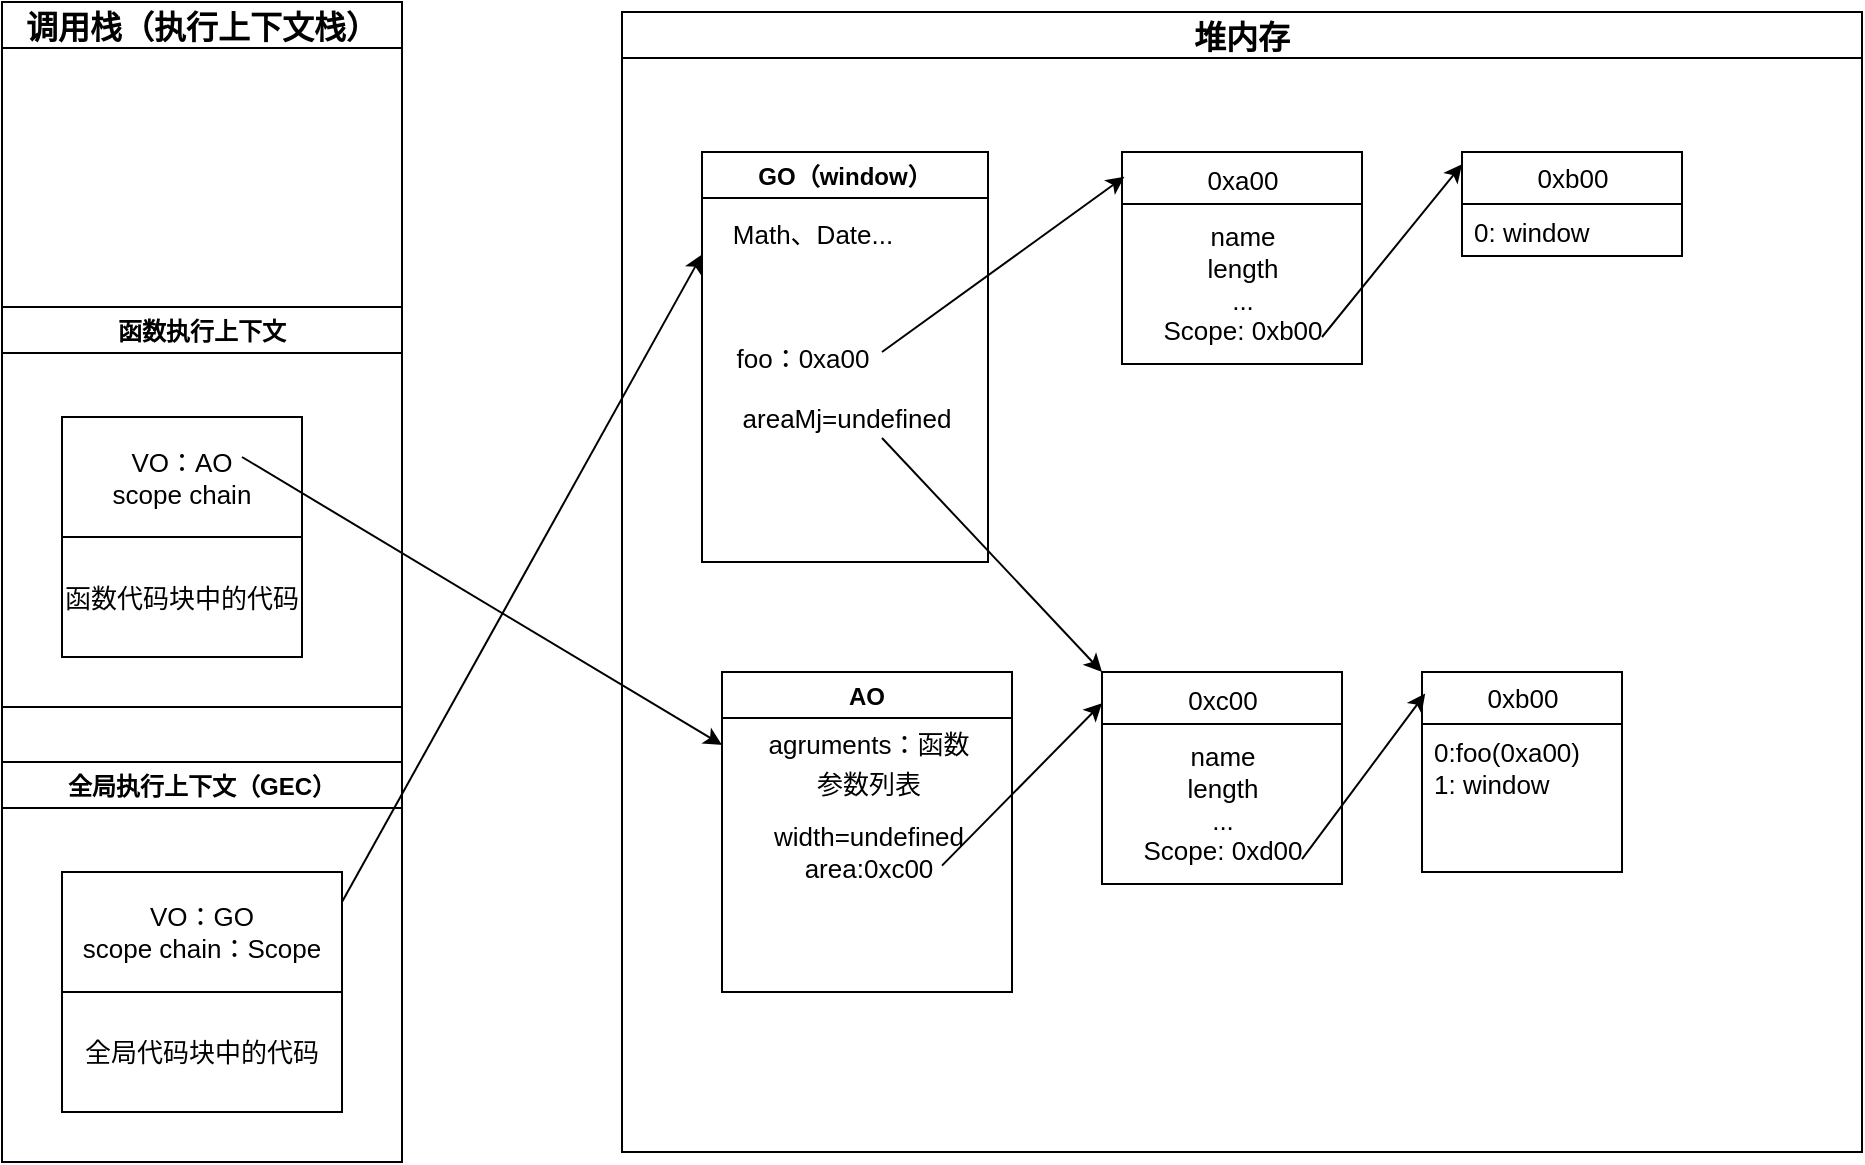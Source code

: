 <mxfile>
    <diagram id="mMz_JXIodJzeSs3Pm5KM" name="第 1 页">
        <mxGraphModel dx="1519" dy="552" grid="1" gridSize="10" guides="1" tooltips="1" connect="1" arrows="1" fold="1" page="1" pageScale="1" pageWidth="827" pageHeight="1169" math="0" shadow="0">
            <root>
                <mxCell id="0"/>
                <mxCell id="1" parent="0"/>
                <mxCell id="30" value="调用栈（执行上下文栈）" style="swimlane;fontSize=16;" parent="1" vertex="1">
                    <mxGeometry x="-780" y="95" width="200" height="580" as="geometry"/>
                </mxCell>
                <mxCell id="35" value="全局执行上下文（GEC）" style="swimlane;" parent="30" vertex="1">
                    <mxGeometry y="380" width="200" height="200" as="geometry"/>
                </mxCell>
                <mxCell id="36" value="全局代码块中的代码" style="whiteSpace=wrap;html=1;fontSize=13;" parent="35" vertex="1">
                    <mxGeometry x="30" y="115" width="140" height="60" as="geometry"/>
                </mxCell>
                <mxCell id="37" value="VO：GO&lt;br&gt;scope chain：Scope" style="whiteSpace=wrap;html=1;fontSize=13;" parent="35" vertex="1">
                    <mxGeometry x="30" y="55" width="140" height="60" as="geometry"/>
                </mxCell>
                <mxCell id="72" value="函数执行上下文" style="swimlane;" parent="30" vertex="1">
                    <mxGeometry y="152.5" width="200" height="200" as="geometry"/>
                </mxCell>
                <mxCell id="73" value="函数代码块中的代码" style="whiteSpace=wrap;html=1;fontSize=13;" parent="72" vertex="1">
                    <mxGeometry x="30" y="115" width="120" height="60" as="geometry"/>
                </mxCell>
                <mxCell id="74" value="VO：AO&lt;br&gt;scope chain" style="whiteSpace=wrap;html=1;fontSize=13;" parent="72" vertex="1">
                    <mxGeometry x="30" y="55" width="120" height="60" as="geometry"/>
                </mxCell>
                <mxCell id="89" value="" style="endArrow=classic;html=1;" parent="72" target="64" edge="1">
                    <mxGeometry width="50" height="50" relative="1" as="geometry">
                        <mxPoint x="120" y="75" as="sourcePoint"/>
                        <mxPoint x="250" y="12.5" as="targetPoint"/>
                    </mxGeometry>
                </mxCell>
                <mxCell id="31" value="堆内存" style="swimlane;fontSize=16;" parent="1" vertex="1">
                    <mxGeometry x="-470" y="100" width="620" height="570" as="geometry"/>
                </mxCell>
                <mxCell id="33" value="GO（window）" style="swimlane;" parent="31" vertex="1">
                    <mxGeometry x="40" y="70" width="143" height="205" as="geometry">
                        <mxRectangle x="47" y="45" width="130" height="30" as="alternateBounds"/>
                    </mxGeometry>
                </mxCell>
                <mxCell id="34" value="&lt;font style=&quot;font-size: 13px;&quot;&gt;Math、Date...&lt;/font&gt;" style="text;html=1;align=center;verticalAlign=middle;resizable=0;points=[];autosize=1;strokeColor=none;fillColor=none;fontSize=16;" parent="33" vertex="1">
                    <mxGeometry x="5" y="25" width="100" height="30" as="geometry"/>
                </mxCell>
                <mxCell id="44" value="&lt;font style=&quot;font-size: 13px;&quot;&gt;foo：0xa00&lt;/font&gt;" style="text;html=1;align=center;verticalAlign=middle;resizable=0;points=[];autosize=1;strokeColor=none;fillColor=none;fontSize=13;" parent="33" vertex="1">
                    <mxGeometry x="5" y="87.5" width="90" height="30" as="geometry"/>
                </mxCell>
                <mxCell id="105" value="areaMj=undefined" style="text;html=1;align=center;verticalAlign=middle;resizable=0;points=[];autosize=1;strokeColor=none;fillColor=none;fontSize=13;" vertex="1" parent="33">
                    <mxGeometry x="6.5" y="117.5" width="130" height="30" as="geometry"/>
                </mxCell>
                <mxCell id="59" value="" style="endArrow=classic;html=1;entryX=0.01;entryY=0.117;entryDx=0;entryDy=0;entryPerimeter=0;" parent="31" target="91" edge="1">
                    <mxGeometry width="50" height="50" relative="1" as="geometry">
                        <mxPoint x="130" y="170" as="sourcePoint"/>
                        <mxPoint x="250" y="107.5" as="targetPoint"/>
                    </mxGeometry>
                </mxCell>
                <mxCell id="64" value="AO" style="swimlane;" parent="31" vertex="1">
                    <mxGeometry x="50" y="330" width="145" height="160" as="geometry">
                        <mxRectangle x="47" y="45" width="130" height="30" as="alternateBounds"/>
                    </mxGeometry>
                </mxCell>
                <mxCell id="65" value="&lt;span style=&quot;font-size: 13px;&quot;&gt;agruments：函数&lt;br&gt;参数列表&lt;/span&gt;" style="text;html=1;align=center;verticalAlign=middle;resizable=0;points=[];autosize=1;strokeColor=none;fillColor=none;fontSize=16;" parent="64" vertex="1">
                    <mxGeometry x="12.5" y="20" width="120" height="50" as="geometry"/>
                </mxCell>
                <mxCell id="66" value="width=undefined&lt;br&gt;area:0xc00" style="text;html=1;align=center;verticalAlign=middle;resizable=0;points=[];autosize=1;strokeColor=none;fillColor=none;fontSize=13;" parent="64" vertex="1">
                    <mxGeometry x="12.5" y="70" width="120" height="40" as="geometry"/>
                </mxCell>
                <mxCell id="91" value="&lt;font style=&quot;font-size: 13px;&quot;&gt;0xa00&lt;/font&gt;" style="swimlane;fontStyle=0;childLayout=stackLayout;horizontal=1;startSize=26;fillColor=none;horizontalStack=0;resizeParent=1;resizeParentMax=0;resizeLast=0;collapsible=1;marginBottom=0;html=1;fontSize=16;" vertex="1" parent="31">
                    <mxGeometry x="250" y="70" width="120" height="106" as="geometry"/>
                </mxCell>
                <mxCell id="95" value="name&lt;br&gt;length&lt;br&gt;...&lt;br&gt;Scope: 0xb00" style="text;html=1;align=center;verticalAlign=middle;resizable=0;points=[];autosize=1;strokeColor=none;fillColor=none;fontSize=13;" vertex="1" parent="91">
                    <mxGeometry y="26" width="120" height="80" as="geometry"/>
                </mxCell>
                <mxCell id="100" value="0xb00" style="swimlane;fontStyle=0;childLayout=stackLayout;horizontal=1;startSize=26;fillColor=none;horizontalStack=0;resizeParent=1;resizeParentMax=0;resizeLast=0;collapsible=1;marginBottom=0;html=1;fontSize=13;" vertex="1" parent="31">
                    <mxGeometry x="420" y="70" width="110" height="52" as="geometry"/>
                </mxCell>
                <mxCell id="101" value="0: window" style="text;strokeColor=none;fillColor=none;align=left;verticalAlign=top;spacingLeft=4;spacingRight=4;overflow=hidden;rotatable=0;points=[[0,0.5],[1,0.5]];portConstraint=eastwest;whiteSpace=wrap;html=1;fontSize=13;" vertex="1" parent="100">
                    <mxGeometry y="26" width="110" height="26" as="geometry"/>
                </mxCell>
                <mxCell id="104" value="" style="endArrow=classic;html=1;entryX=0;entryY=0.119;entryDx=0;entryDy=0;entryPerimeter=0;" edge="1" parent="31" target="100">
                    <mxGeometry width="50" height="50" relative="1" as="geometry">
                        <mxPoint x="350" y="162.5" as="sourcePoint"/>
                        <mxPoint x="470" y="100" as="targetPoint"/>
                    </mxGeometry>
                </mxCell>
                <mxCell id="106" value="&lt;font style=&quot;font-size: 13px;&quot;&gt;0xc00&lt;/font&gt;" style="swimlane;fontStyle=0;childLayout=stackLayout;horizontal=1;startSize=26;fillColor=none;horizontalStack=0;resizeParent=1;resizeParentMax=0;resizeLast=0;collapsible=1;marginBottom=0;html=1;fontSize=16;" vertex="1" parent="31">
                    <mxGeometry x="240" y="330" width="120" height="106" as="geometry"/>
                </mxCell>
                <mxCell id="108" value="" style="endArrow=classic;html=1;entryX=0;entryY=0.147;entryDx=0;entryDy=0;entryPerimeter=0;" edge="1" parent="106" target="106">
                    <mxGeometry width="50" height="50" relative="1" as="geometry">
                        <mxPoint x="-80" y="96.8" as="sourcePoint"/>
                        <mxPoint x="41.2" y="9.202" as="targetPoint"/>
                    </mxGeometry>
                </mxCell>
                <mxCell id="107" value="name&lt;br&gt;length&lt;br&gt;...&lt;br&gt;Scope: 0xd00" style="text;html=1;align=center;verticalAlign=middle;resizable=0;points=[];autosize=1;strokeColor=none;fillColor=none;fontSize=13;" vertex="1" parent="106">
                    <mxGeometry y="26" width="120" height="80" as="geometry"/>
                </mxCell>
                <mxCell id="109" value="0xb00" style="swimlane;fontStyle=0;childLayout=stackLayout;horizontal=1;startSize=26;fillColor=none;horizontalStack=0;resizeParent=1;resizeParentMax=0;resizeLast=0;collapsible=1;marginBottom=0;html=1;fontSize=13;" vertex="1" parent="31">
                    <mxGeometry x="400" y="330" width="100" height="100" as="geometry"/>
                </mxCell>
                <mxCell id="110" value="0:foo(0xa00)&lt;br&gt;1: window" style="text;strokeColor=none;fillColor=none;align=left;verticalAlign=top;spacingLeft=4;spacingRight=4;overflow=hidden;rotatable=0;points=[[0,0.5],[1,0.5]];portConstraint=eastwest;whiteSpace=wrap;html=1;fontSize=13;" vertex="1" parent="109">
                    <mxGeometry y="26" width="100" height="74" as="geometry"/>
                </mxCell>
                <mxCell id="111" value="" style="endArrow=classic;html=1;entryX=0.016;entryY=0.108;entryDx=0;entryDy=0;entryPerimeter=0;" edge="1" parent="31" target="109">
                    <mxGeometry width="50" height="50" relative="1" as="geometry">
                        <mxPoint x="340" y="423.61" as="sourcePoint"/>
                        <mxPoint x="420" y="342.392" as="targetPoint"/>
                    </mxGeometry>
                </mxCell>
                <mxCell id="112" value="" style="endArrow=classic;html=1;entryX=0;entryY=0;entryDx=0;entryDy=0;" edge="1" parent="31" target="106">
                    <mxGeometry width="50" height="50" relative="1" as="geometry">
                        <mxPoint x="130" y="213" as="sourcePoint"/>
                        <mxPoint x="370" y="357" as="targetPoint"/>
                    </mxGeometry>
                </mxCell>
                <mxCell id="39" style="edgeStyle=none;html=1;exitX=1;exitY=0.25;exitDx=0;exitDy=0;entryX=0;entryY=0.25;entryDx=0;entryDy=0;fontSize=13;" parent="1" source="37" target="33" edge="1">
                    <mxGeometry relative="1" as="geometry"/>
                </mxCell>
            </root>
        </mxGraphModel>
    </diagram>
</mxfile>